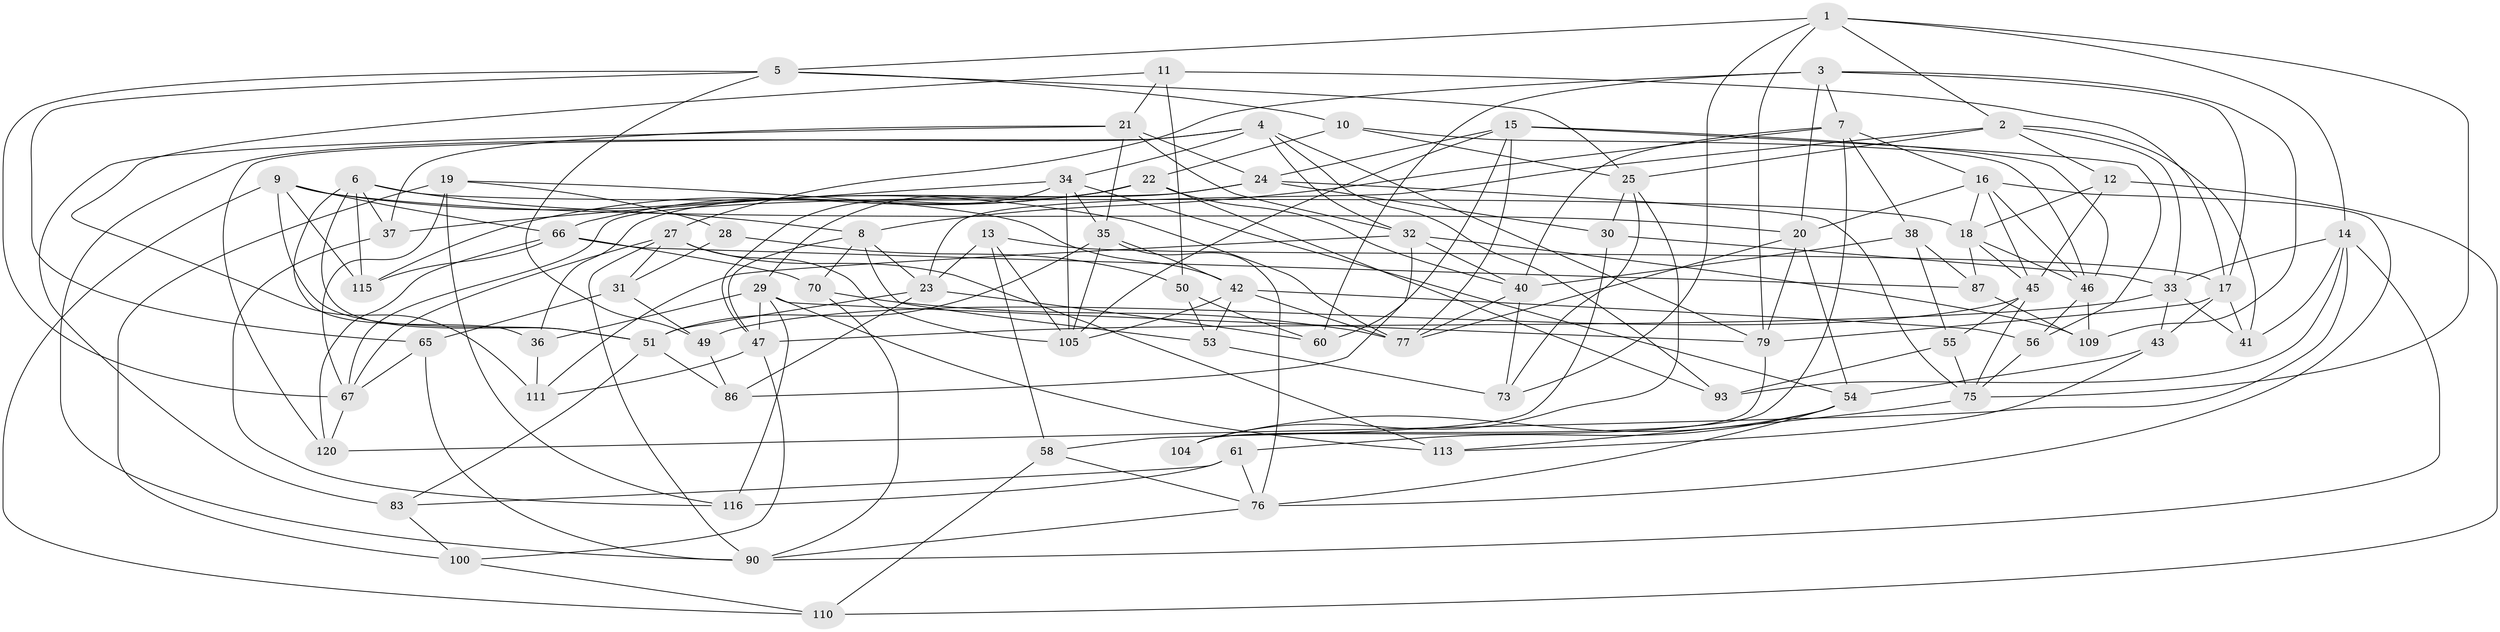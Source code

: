 // Generated by graph-tools (version 1.1) at 2025/24/03/03/25 07:24:24]
// undirected, 78 vertices, 197 edges
graph export_dot {
graph [start="1"]
  node [color=gray90,style=filled];
  1 [super="+119"];
  2 [super="+62"];
  3 [super="+78"];
  4 [super="+85"];
  5 [super="+39"];
  6 [super="+59"];
  7 [super="+81"];
  8 [super="+26"];
  9 [super="+112"];
  10;
  11;
  12;
  13;
  14 [super="+88"];
  15 [super="+91"];
  16 [super="+99"];
  17 [super="+44"];
  18 [super="+63"];
  19 [super="+96"];
  20 [super="+71"];
  21 [super="+114"];
  22 [super="+97"];
  23 [super="+64"];
  24 [super="+57"];
  25 [super="+74"];
  27 [super="+117"];
  28;
  29 [super="+48"];
  30;
  31;
  32 [super="+82"];
  33 [super="+68"];
  34 [super="+69"];
  35 [super="+118"];
  36;
  37;
  38;
  40 [super="+106"];
  41;
  42 [super="+52"];
  43;
  45 [super="+72"];
  46 [super="+102"];
  47 [super="+94"];
  49;
  50;
  51 [super="+80"];
  53;
  54 [super="+98"];
  55;
  56;
  58;
  60;
  61;
  65;
  66 [super="+103"];
  67 [super="+95"];
  70;
  73;
  75 [super="+101"];
  76 [super="+84"];
  77 [super="+92"];
  79 [super="+89"];
  83;
  86;
  87;
  90 [super="+108"];
  93;
  100;
  104;
  105 [super="+107"];
  109;
  110;
  111;
  113;
  115;
  116;
  120;
  1 -- 79;
  1 -- 73;
  1 -- 2;
  1 -- 14;
  1 -- 75;
  1 -- 5;
  2 -- 25;
  2 -- 33;
  2 -- 12;
  2 -- 41;
  2 -- 23;
  3 -- 60;
  3 -- 7;
  3 -- 27;
  3 -- 17;
  3 -- 109;
  3 -- 20;
  4 -- 32;
  4 -- 34;
  4 -- 120;
  4 -- 93;
  4 -- 79;
  4 -- 90;
  5 -- 25;
  5 -- 49;
  5 -- 67;
  5 -- 65;
  5 -- 10;
  6 -- 115;
  6 -- 37;
  6 -- 8;
  6 -- 18;
  6 -- 51;
  6 -- 36;
  7 -- 104;
  7 -- 16;
  7 -- 40;
  7 -- 38;
  7 -- 8;
  8 -- 70;
  8 -- 47;
  8 -- 53;
  8 -- 23;
  9 -- 51;
  9 -- 20;
  9 -- 110;
  9 -- 66;
  9 -- 115;
  9 -- 77;
  10 -- 46;
  10 -- 22;
  10 -- 25;
  11 -- 17;
  11 -- 50;
  11 -- 111;
  11 -- 21;
  12 -- 45;
  12 -- 110;
  12 -- 18;
  13 -- 23;
  13 -- 58;
  13 -- 105;
  13 -- 17;
  14 -- 33;
  14 -- 120;
  14 -- 90;
  14 -- 41;
  14 -- 93;
  15 -- 60;
  15 -- 56;
  15 -- 105;
  15 -- 24;
  15 -- 46;
  15 -- 77;
  16 -- 45;
  16 -- 20;
  16 -- 18;
  16 -- 76;
  16 -- 46;
  17 -- 41;
  17 -- 43;
  17 -- 79;
  18 -- 87;
  18 -- 45;
  18 -- 46;
  19 -- 28 [weight=2];
  19 -- 42;
  19 -- 116;
  19 -- 100;
  19 -- 67;
  20 -- 54;
  20 -- 77;
  20 -- 79;
  21 -- 37;
  21 -- 32;
  21 -- 35;
  21 -- 24;
  21 -- 83;
  22 -- 115;
  22 -- 66;
  22 -- 40;
  22 -- 93;
  22 -- 29;
  23 -- 60;
  23 -- 51;
  23 -- 86;
  24 -- 67;
  24 -- 36;
  24 -- 30;
  24 -- 75;
  25 -- 73;
  25 -- 104;
  25 -- 30;
  27 -- 31;
  27 -- 67;
  27 -- 105;
  27 -- 113;
  27 -- 90;
  28 -- 31;
  28 -- 50;
  29 -- 36;
  29 -- 113;
  29 -- 116;
  29 -- 79;
  29 -- 47;
  30 -- 33;
  30 -- 58;
  31 -- 49;
  31 -- 65;
  32 -- 111;
  32 -- 40;
  32 -- 109;
  32 -- 86;
  33 -- 43;
  33 -- 41;
  33 -- 47;
  34 -- 37;
  34 -- 54;
  34 -- 105;
  34 -- 35;
  34 -- 47;
  35 -- 76;
  35 -- 51;
  35 -- 105;
  35 -- 42;
  36 -- 111;
  37 -- 116;
  38 -- 55;
  38 -- 87;
  38 -- 40;
  40 -- 73;
  40 -- 77;
  42 -- 56;
  42 -- 105;
  42 -- 53;
  42 -- 77;
  43 -- 113;
  43 -- 54;
  45 -- 49;
  45 -- 55;
  45 -- 75;
  46 -- 109;
  46 -- 56;
  47 -- 111;
  47 -- 100;
  49 -- 86;
  50 -- 53;
  50 -- 60;
  51 -- 83;
  51 -- 86;
  53 -- 73;
  54 -- 61;
  54 -- 104;
  54 -- 76;
  55 -- 75;
  55 -- 93;
  56 -- 75;
  58 -- 110;
  58 -- 76;
  61 -- 116;
  61 -- 83;
  61 -- 76;
  65 -- 67;
  65 -- 90;
  66 -- 115;
  66 -- 70;
  66 -- 120;
  66 -- 87;
  67 -- 120;
  70 -- 77;
  70 -- 90;
  75 -- 113;
  76 -- 90;
  79 -- 104;
  83 -- 100;
  87 -- 109;
  100 -- 110;
}

